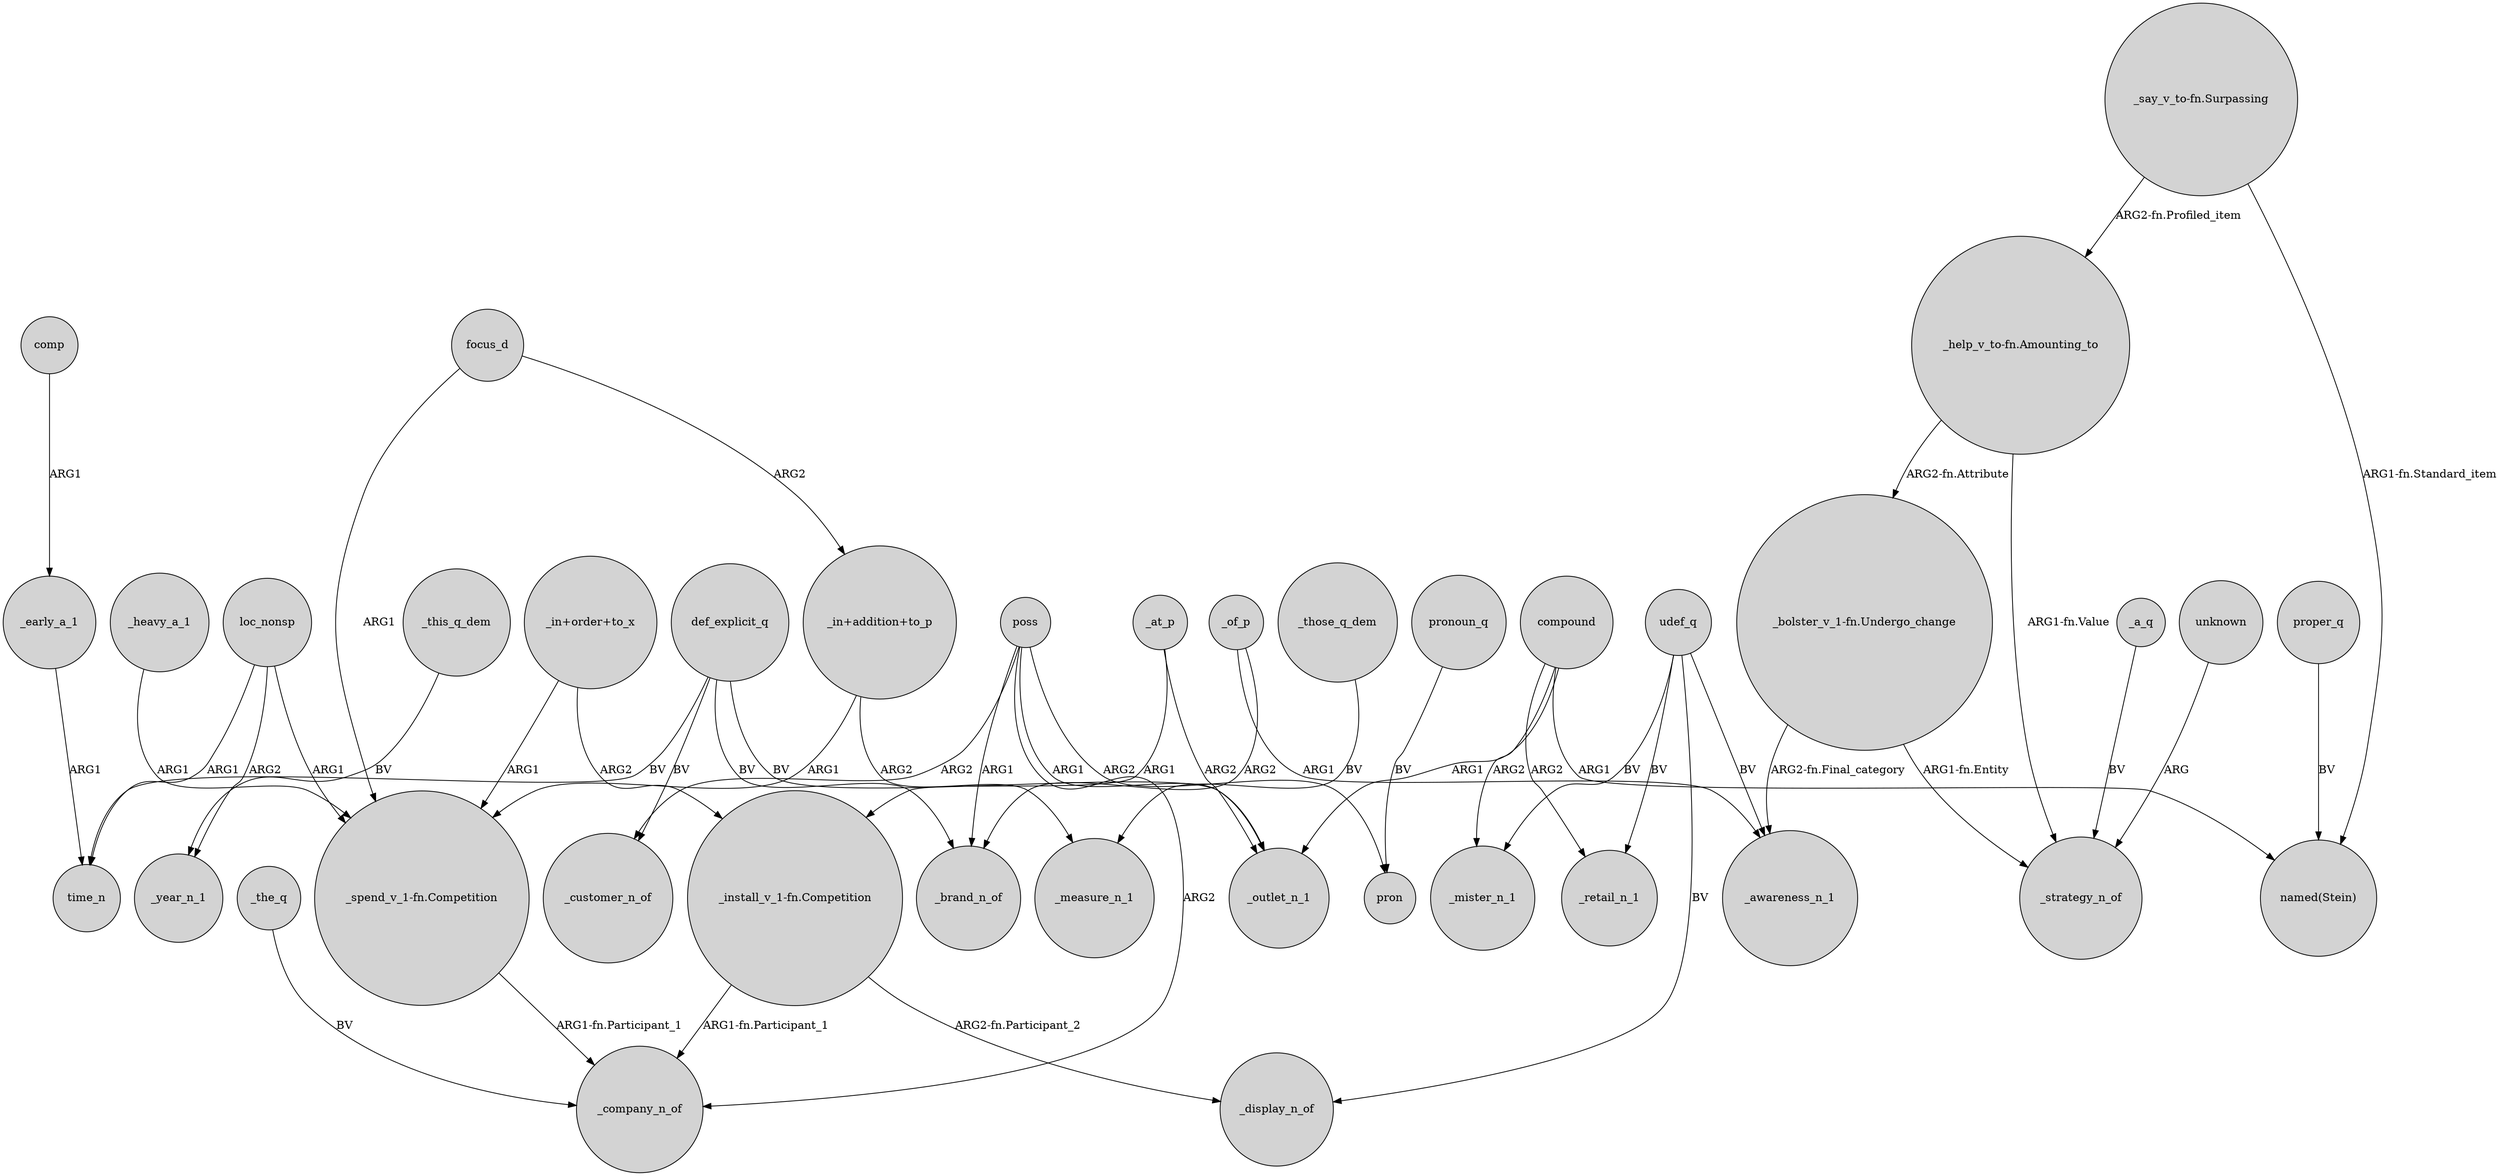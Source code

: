 digraph {
	node [shape=circle style=filled]
	_early_a_1 -> time_n [label=ARG1]
	"_help_v_to-fn.Amounting_to" -> _strategy_n_of [label="ARG1-fn.Value"]
	compound -> _mister_n_1 [label=ARG2]
	_a_q -> _strategy_n_of [label=BV]
	focus_d -> "_spend_v_1-fn.Competition" [label=ARG1]
	compound -> _outlet_n_1 [label=ARG1]
	comp -> _early_a_1 [label=ARG1]
	_at_p -> "_install_v_1-fn.Competition" [label=ARG1]
	udef_q -> _mister_n_1 [label=BV]
	"_spend_v_1-fn.Competition" -> _company_n_of [label="ARG1-fn.Participant_1"]
	compound -> _retail_n_1 [label=ARG2]
	loc_nonsp -> _year_n_1 [label=ARG2]
	"_say_v_to-fn.Surpassing" -> "named(Stein)" [label="ARG1-fn.Standard_item"]
	def_explicit_q -> _outlet_n_1 [label=BV]
	pronoun_q -> pron [label=BV]
	_of_p -> _brand_n_of [label=ARG2]
	udef_q -> _retail_n_1 [label=BV]
	poss -> pron [label=ARG2]
	poss -> _company_n_of [label=ARG2]
	_those_q_dem -> _measure_n_1 [label=BV]
	loc_nonsp -> "_spend_v_1-fn.Competition" [label=ARG1]
	udef_q -> _display_n_of [label=BV]
	"_install_v_1-fn.Competition" -> _company_n_of [label="ARG1-fn.Participant_1"]
	_at_p -> _outlet_n_1 [label=ARG2]
	_of_p -> _awareness_n_1 [label=ARG1]
	udef_q -> _awareness_n_1 [label=BV]
	_heavy_a_1 -> "_spend_v_1-fn.Competition" [label=ARG1]
	"_in+addition+to_p" -> _measure_n_1 [label=ARG2]
	proper_q -> "named(Stein)" [label=BV]
	"_bolster_v_1-fn.Undergo_change" -> _strategy_n_of [label="ARG1-fn.Entity"]
	compound -> "named(Stein)" [label=ARG1]
	"_in+addition+to_p" -> "_spend_v_1-fn.Competition" [label=ARG1]
	_this_q_dem -> _year_n_1 [label=BV]
	poss -> _outlet_n_1 [label=ARG1]
	loc_nonsp -> time_n [label=ARG1]
	"_in+order+to_x" -> "_spend_v_1-fn.Competition" [label=ARG1]
	focus_d -> "_in+addition+to_p" [label=ARG2]
	poss -> _customer_n_of [label=ARG2]
	"_help_v_to-fn.Amounting_to" -> "_bolster_v_1-fn.Undergo_change" [label="ARG2-fn.Attribute"]
	poss -> _brand_n_of [label=ARG1]
	def_explicit_q -> time_n [label=BV]
	unknown -> _strategy_n_of [label=ARG]
	"_say_v_to-fn.Surpassing" -> "_help_v_to-fn.Amounting_to" [label="ARG2-fn.Profiled_item"]
	"_in+order+to_x" -> "_install_v_1-fn.Competition" [label=ARG2]
	def_explicit_q -> _customer_n_of [label=BV]
	_the_q -> _company_n_of [label=BV]
	"_bolster_v_1-fn.Undergo_change" -> _awareness_n_1 [label="ARG2-fn.Final_category"]
	"_install_v_1-fn.Competition" -> _display_n_of [label="ARG2-fn.Participant_2"]
	def_explicit_q -> _brand_n_of [label=BV]
}
